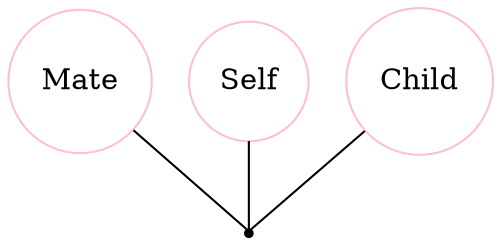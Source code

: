 // f1.txt
digraph grandparent {
	subgraph parent {
	}
	subgraph self {
		Mate [color=pink shape=circle]
		Mate -> Matedot [dir=none]
		Self [color=pink shape=circle]
		Self -> Matedot [dir=none]
		Mate [color=pink shape=circle]
	}
	subgraph child {
		Child [color=pink shape=circle]
		Matedot [shape=point]
		Child -> Matedot [dir=none]
	}
}
